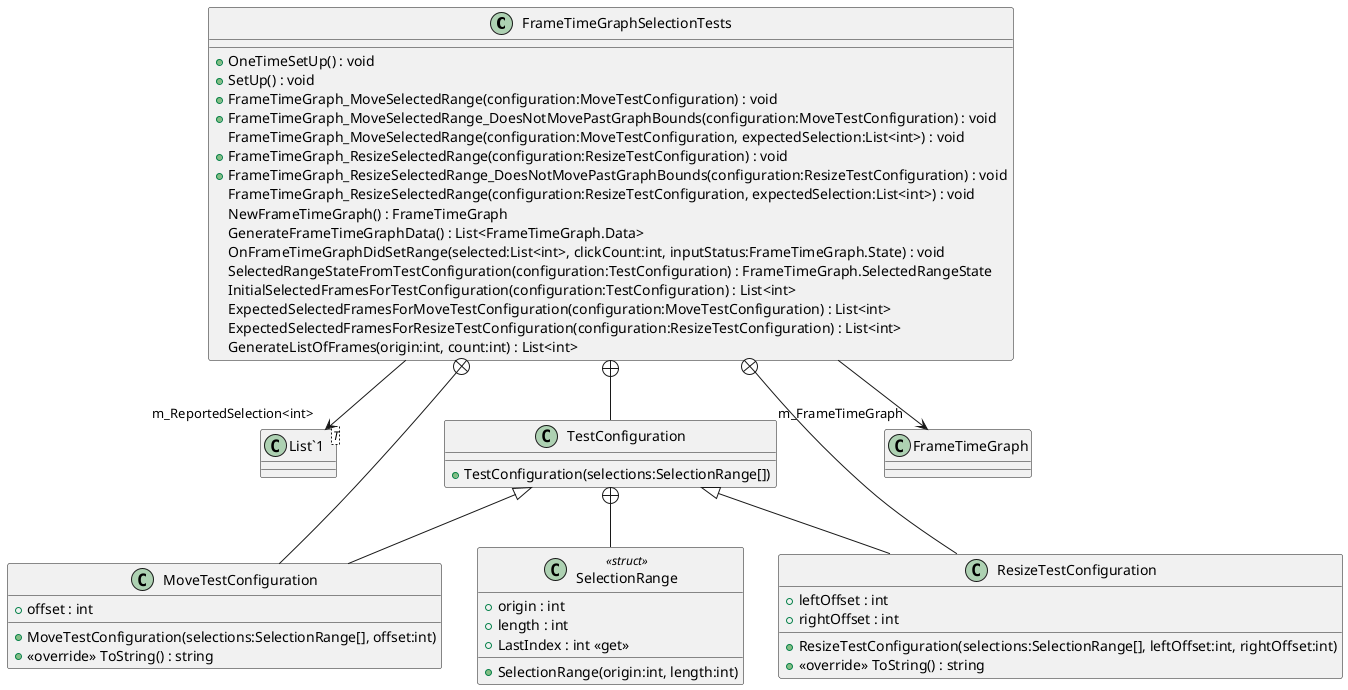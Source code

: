 @startuml
class FrameTimeGraphSelectionTests {
    + OneTimeSetUp() : void
    + SetUp() : void
    + FrameTimeGraph_MoveSelectedRange(configuration:MoveTestConfiguration) : void
    + FrameTimeGraph_MoveSelectedRange_DoesNotMovePastGraphBounds(configuration:MoveTestConfiguration) : void
    FrameTimeGraph_MoveSelectedRange(configuration:MoveTestConfiguration, expectedSelection:List<int>) : void
    + FrameTimeGraph_ResizeSelectedRange(configuration:ResizeTestConfiguration) : void
    + FrameTimeGraph_ResizeSelectedRange_DoesNotMovePastGraphBounds(configuration:ResizeTestConfiguration) : void
    FrameTimeGraph_ResizeSelectedRange(configuration:ResizeTestConfiguration, expectedSelection:List<int>) : void
    NewFrameTimeGraph() : FrameTimeGraph
    GenerateFrameTimeGraphData() : List<FrameTimeGraph.Data>
    OnFrameTimeGraphDidSetRange(selected:List<int>, clickCount:int, inputStatus:FrameTimeGraph.State) : void
    SelectedRangeStateFromTestConfiguration(configuration:TestConfiguration) : FrameTimeGraph.SelectedRangeState
    InitialSelectedFramesForTestConfiguration(configuration:TestConfiguration) : List<int>
    ExpectedSelectedFramesForMoveTestConfiguration(configuration:MoveTestConfiguration) : List<int>
    ExpectedSelectedFramesForResizeTestConfiguration(configuration:ResizeTestConfiguration) : List<int>
    GenerateListOfFrames(origin:int, count:int) : List<int>
}
class "List`1"<T> {
}
class TestConfiguration {
    + TestConfiguration(selections:SelectionRange[])
}
class MoveTestConfiguration {
    + offset : int
    + MoveTestConfiguration(selections:SelectionRange[], offset:int)
    + <<override>> ToString() : string
}
class ResizeTestConfiguration {
    + leftOffset : int
    + rightOffset : int
    + ResizeTestConfiguration(selections:SelectionRange[], leftOffset:int, rightOffset:int)
    + <<override>> ToString() : string
}
class SelectionRange <<struct>> {
    + origin : int
    + length : int
    + SelectionRange(origin:int, length:int)
    + LastIndex : int <<get>>
}
FrameTimeGraphSelectionTests --> "m_FrameTimeGraph" FrameTimeGraph
FrameTimeGraphSelectionTests --> "m_ReportedSelection<int>" "List`1"
FrameTimeGraphSelectionTests +-- TestConfiguration
FrameTimeGraphSelectionTests +-- MoveTestConfiguration
TestConfiguration <|-- MoveTestConfiguration
FrameTimeGraphSelectionTests +-- ResizeTestConfiguration
TestConfiguration <|-- ResizeTestConfiguration
TestConfiguration +-- SelectionRange
@enduml

